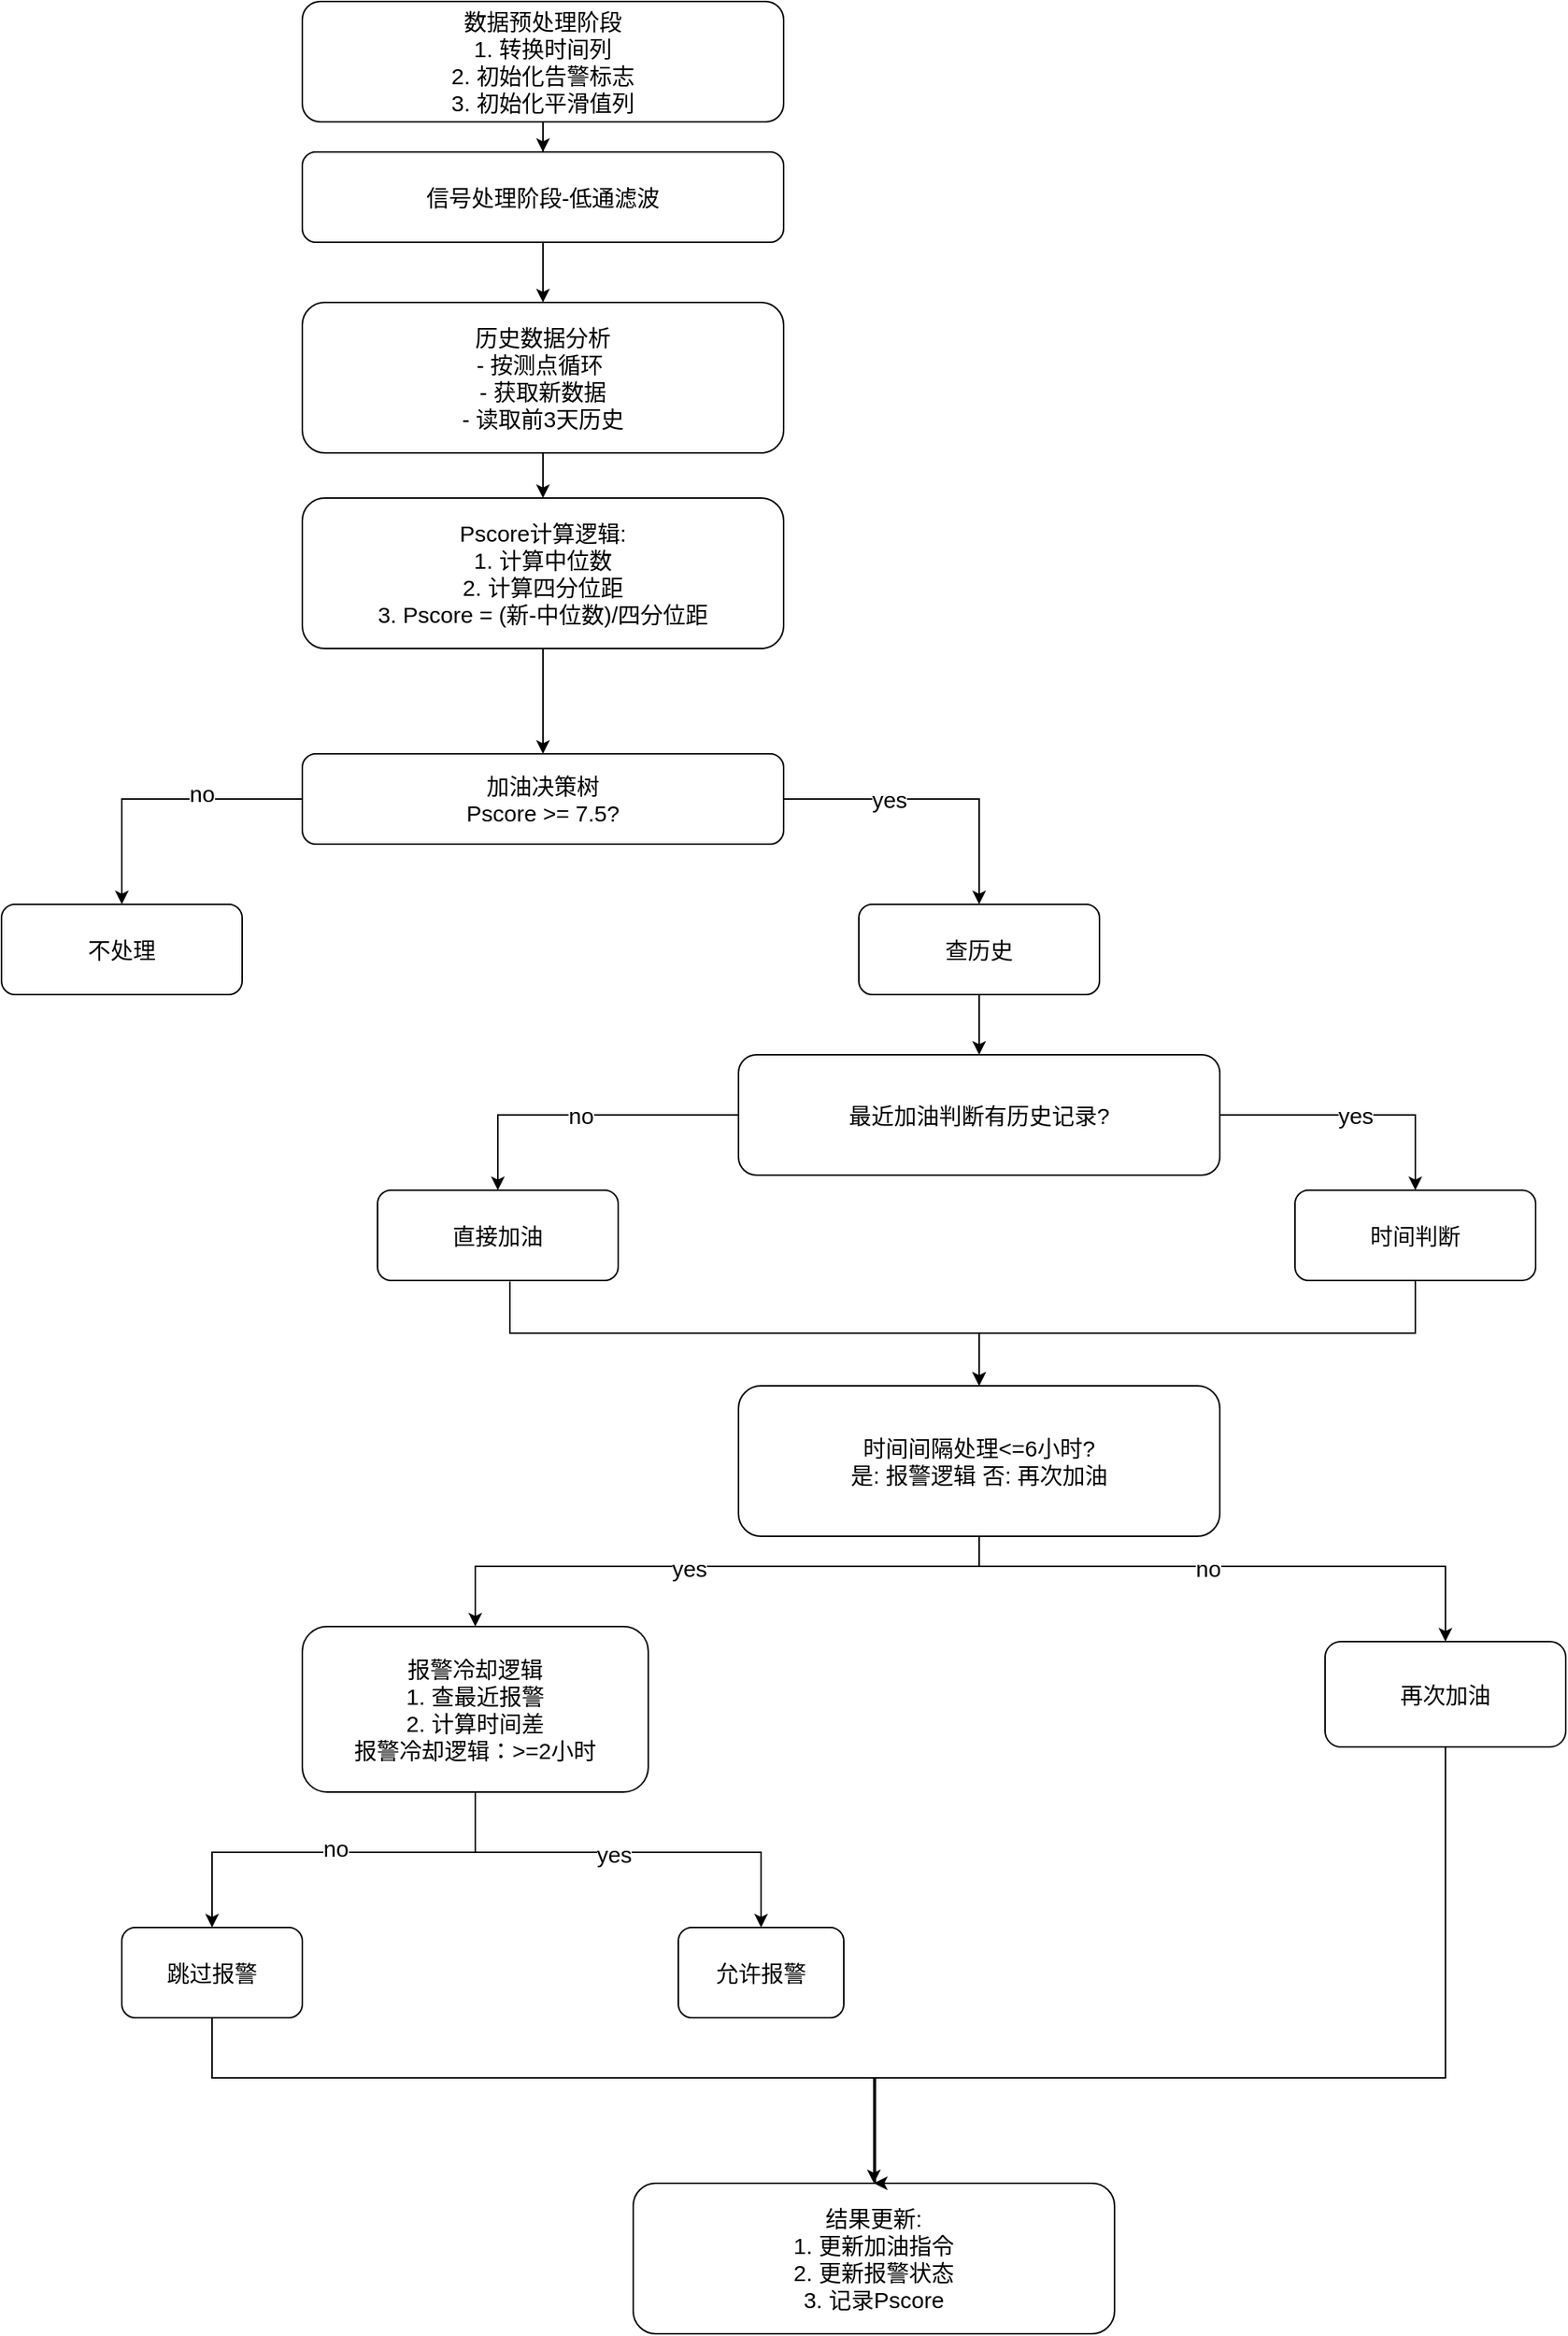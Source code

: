 <mxfile version="28.2.3">
  <diagram name="Pscore Workflow" id="0">
    <mxGraphModel dx="1546" dy="828" grid="1" gridSize="10" guides="1" tooltips="1" connect="1" arrows="1" fold="1" page="1" pageScale="1" pageWidth="827" pageHeight="1169" math="0" shadow="0">
      <root>
        <mxCell id="0" />
        <mxCell id="1" parent="0" />
        <mxCell id="b1" value="数据预处理阶段&lt;div&gt;1. 转换时间列&lt;/div&gt;&lt;div&gt;2. 初始化告警标志&lt;/div&gt;&lt;div&gt;3. 初始化平滑值列&lt;/div&gt;" style="rounded=1;whiteSpace=wrap;html=1;strokeColor=#000000;fillColor=#FFFFFF;fontSize=15;" parent="1" vertex="1">
          <mxGeometry x="260" y="20" width="320" height="80" as="geometry" />
        </mxCell>
        <mxCell id="b2" value="信号处理阶段-低通滤波" style="rounded=1;whiteSpace=wrap;html=1;strokeColor=#000000;fillColor=#FFFFFF;fontSize=15;" parent="1" vertex="1">
          <mxGeometry x="260" y="120" width="320" height="60" as="geometry" />
        </mxCell>
        <mxCell id="b3" value="历史数据分析&lt;div&gt;- 按测点循环&amp;nbsp;&lt;/div&gt;&lt;div&gt;- 获取新数据&lt;/div&gt;&lt;div&gt;- 读取前3天历史&lt;/div&gt;" style="rounded=1;whiteSpace=wrap;html=1;strokeColor=#000000;fillColor=#FFFFFF;fontSize=15;" parent="1" vertex="1">
          <mxGeometry x="260" y="220" width="320" height="100" as="geometry" />
        </mxCell>
        <mxCell id="b4" value="Pscore计算逻辑:&lt;div&gt;1. 计算中位数&lt;/div&gt;&lt;div&gt;2. 计算四分位距&lt;/div&gt;&lt;div&gt;3. Pscore = (新-中位数)/四分位距&lt;/div&gt;" style="rounded=1;whiteSpace=wrap;html=1;strokeColor=#000000;fillColor=#FFFFFF;fontSize=15;" parent="1" vertex="1">
          <mxGeometry x="260" y="350" width="320" height="100" as="geometry" />
        </mxCell>
        <mxCell id="b5" value="加油决策树&lt;div&gt;Pscore &amp;gt;= 7.5?&lt;/div&gt;" style="rounded=1;whiteSpace=wrap;html=1;strokeColor=#000000;fillColor=#FFFFFF;fontSize=15;" parent="1" vertex="1">
          <mxGeometry x="260" y="520" width="320" height="60" as="geometry" />
        </mxCell>
        <mxCell id="b6_no" value="不处理" style="rounded=1;whiteSpace=wrap;html=1;strokeColor=#000000;fillColor=#FFFFFF;fontSize=15;" parent="1" vertex="1">
          <mxGeometry x="60" y="620" width="160" height="60" as="geometry" />
        </mxCell>
        <mxCell id="b6_yes" value="查历史" style="rounded=1;whiteSpace=wrap;html=1;strokeColor=#000000;fillColor=#FFFFFF;fontSize=15;" parent="1" vertex="1">
          <mxGeometry x="630" y="620" width="160" height="60" as="geometry" />
        </mxCell>
        <mxCell id="b7" value="最近加油判断有历史记录?" style="rounded=1;whiteSpace=wrap;html=1;strokeColor=#000000;fillColor=#FFFFFF;fontSize=15;" parent="1" vertex="1">
          <mxGeometry x="550" y="720" width="320" height="80" as="geometry" />
        </mxCell>
        <mxCell id="b8_nohist" value="直接加油" style="rounded=1;whiteSpace=wrap;html=1;strokeColor=#000000;fillColor=#FFFFFF;fontSize=15;" parent="1" vertex="1">
          <mxGeometry x="310" y="810" width="160" height="60" as="geometry" />
        </mxCell>
        <mxCell id="b8_hist" value="时间判断" style="rounded=1;whiteSpace=wrap;html=1;strokeColor=#000000;fillColor=#FFFFFF;fontSize=15;" parent="1" vertex="1">
          <mxGeometry x="920" y="810" width="160" height="60" as="geometry" />
        </mxCell>
        <mxCell id="7HUMgEcsc-lBvq3mgnwt-6" style="edgeStyle=orthogonalEdgeStyle;rounded=0;orthogonalLoop=1;jettySize=auto;html=1;entryX=0.5;entryY=0;entryDx=0;entryDy=0;" parent="1" source="b9" target="7HUMgEcsc-lBvq3mgnwt-5" edge="1">
          <mxGeometry relative="1" as="geometry">
            <Array as="points">
              <mxPoint x="710" y="1060" />
              <mxPoint x="1020" y="1060" />
            </Array>
          </mxGeometry>
        </mxCell>
        <mxCell id="7HUMgEcsc-lBvq3mgnwt-18" value="no" style="edgeLabel;html=1;align=center;verticalAlign=middle;resizable=0;points=[];fontSize=15;" parent="7HUMgEcsc-lBvq3mgnwt-6" vertex="1" connectable="0">
          <mxGeometry x="-0.098" y="-1" relative="1" as="geometry">
            <mxPoint as="offset" />
          </mxGeometry>
        </mxCell>
        <mxCell id="b9" value="时间间隔处理&amp;lt;=6小时?&lt;div&gt;是: 报警逻辑   否: 再次加油&lt;/div&gt;" style="rounded=1;whiteSpace=wrap;html=1;strokeColor=#000000;fillColor=#FFFFFF;fontSize=15;" parent="1" vertex="1">
          <mxGeometry x="550" y="940" width="320" height="100" as="geometry" />
        </mxCell>
        <mxCell id="7HUMgEcsc-lBvq3mgnwt-10" style="edgeStyle=orthogonalEdgeStyle;rounded=0;orthogonalLoop=1;jettySize=auto;html=1;entryX=0.5;entryY=0;entryDx=0;entryDy=0;" parent="1" source="b10" target="7HUMgEcsc-lBvq3mgnwt-8" edge="1">
          <mxGeometry relative="1" as="geometry">
            <Array as="points">
              <mxPoint x="375" y="1250" />
              <mxPoint x="200" y="1250" />
            </Array>
          </mxGeometry>
        </mxCell>
        <mxCell id="7HUMgEcsc-lBvq3mgnwt-12" value="no" style="edgeLabel;html=1;align=center;verticalAlign=middle;resizable=0;points=[];fontSize=15;" parent="7HUMgEcsc-lBvq3mgnwt-10" vertex="1" connectable="0">
          <mxGeometry x="0.009" y="-3" relative="1" as="geometry">
            <mxPoint as="offset" />
          </mxGeometry>
        </mxCell>
        <mxCell id="7HUMgEcsc-lBvq3mgnwt-11" style="edgeStyle=orthogonalEdgeStyle;rounded=0;orthogonalLoop=1;jettySize=auto;html=1;entryX=0.5;entryY=0;entryDx=0;entryDy=0;" parent="1" source="b10" target="7HUMgEcsc-lBvq3mgnwt-9" edge="1">
          <mxGeometry relative="1" as="geometry">
            <Array as="points">
              <mxPoint x="375" y="1250" />
              <mxPoint x="565" y="1250" />
            </Array>
          </mxGeometry>
        </mxCell>
        <mxCell id="7HUMgEcsc-lBvq3mgnwt-13" value="yes" style="edgeLabel;html=1;align=center;verticalAlign=middle;resizable=0;points=[];fontSize=15;" parent="7HUMgEcsc-lBvq3mgnwt-11" vertex="1" connectable="0">
          <mxGeometry x="-0.059" y="-1" relative="1" as="geometry">
            <mxPoint as="offset" />
          </mxGeometry>
        </mxCell>
        <mxCell id="b10" value="报警冷却逻辑&lt;div&gt;1. 查最近报警&lt;/div&gt;&lt;div&gt;2. 计算时间差&lt;/div&gt;&lt;div&gt;报警冷却逻辑：&lt;span style=&quot;background-color: transparent; color: light-dark(rgb(0, 0, 0), rgb(255, 255, 255));&quot;&gt;&amp;gt;=2小时&lt;/span&gt;&lt;/div&gt;" style="rounded=1;whiteSpace=wrap;html=1;strokeColor=#000000;fillColor=#FFFFFF;fontSize=15;" parent="1" vertex="1">
          <mxGeometry x="260" y="1100" width="230" height="110" as="geometry" />
        </mxCell>
        <mxCell id="b11" value="结果更新:&lt;div&gt;1. 更新加油指令&lt;div&gt;2. 更新报警状态&lt;/div&gt;&lt;div&gt;3. 记录Pscore&lt;/div&gt;&lt;/div&gt;" style="rounded=1;whiteSpace=wrap;html=1;strokeColor=#000000;fillColor=#FFFFFF;fontSize=15;" parent="1" vertex="1">
          <mxGeometry x="480" y="1470" width="320" height="100" as="geometry" />
        </mxCell>
        <mxCell id="e1" style="edgeStyle=orthogonalEdgeStyle;rounded=0;orthogonalLoop=1;jettySize=auto;html=1;fontSize=15;" parent="1" source="b1" target="b2" edge="1">
          <mxGeometry relative="1" as="geometry" />
        </mxCell>
        <mxCell id="e2" style="edgeStyle=orthogonalEdgeStyle;rounded=0;orthogonalLoop=1;jettySize=auto;html=1;fontSize=15;" parent="1" source="b2" target="b3" edge="1">
          <mxGeometry relative="1" as="geometry" />
        </mxCell>
        <mxCell id="e3" style="edgeStyle=orthogonalEdgeStyle;rounded=0;orthogonalLoop=1;jettySize=auto;html=1;fontSize=15;" parent="1" source="b3" target="b4" edge="1">
          <mxGeometry relative="1" as="geometry" />
        </mxCell>
        <mxCell id="e4" style="edgeStyle=orthogonalEdgeStyle;rounded=0;orthogonalLoop=1;jettySize=auto;html=1;fontSize=15;" parent="1" source="b4" target="b5" edge="1">
          <mxGeometry relative="1" as="geometry" />
        </mxCell>
        <mxCell id="e5" style="edgeStyle=orthogonalEdgeStyle;rounded=0;orthogonalLoop=1;jettySize=auto;html=1;fontSize=15;" parent="1" source="b5" target="b6_no" edge="1">
          <mxGeometry relative="1" as="geometry" />
        </mxCell>
        <mxCell id="7HUMgEcsc-lBvq3mgnwt-1" value="no" style="edgeLabel;html=1;align=center;verticalAlign=middle;resizable=0;points=[];fontSize=15;" parent="e5" vertex="1" connectable="0">
          <mxGeometry x="-0.288" y="-4" relative="1" as="geometry">
            <mxPoint as="offset" />
          </mxGeometry>
        </mxCell>
        <mxCell id="e6" value="yes" style="edgeStyle=orthogonalEdgeStyle;rounded=0;orthogonalLoop=1;jettySize=auto;html=1;exitX=1;exitY=0.5;exitDx=0;exitDy=0;fontSize=15;" parent="1" source="b5" target="b6_yes" edge="1">
          <mxGeometry x="-0.3" relative="1" as="geometry">
            <mxPoint as="offset" />
          </mxGeometry>
        </mxCell>
        <mxCell id="e7" style="edgeStyle=orthogonalEdgeStyle;rounded=0;orthogonalLoop=1;jettySize=auto;html=1;fontSize=15;" parent="1" source="b6_yes" target="b7" edge="1">
          <mxGeometry relative="1" as="geometry" />
        </mxCell>
        <mxCell id="e8" value="&lt;font&gt;no&lt;/font&gt;" style="edgeStyle=orthogonalEdgeStyle;rounded=0;orthogonalLoop=1;jettySize=auto;html=1;fontSize=15;" parent="1" source="b7" target="b8_nohist" edge="1">
          <mxGeometry relative="1" as="geometry">
            <mxPoint as="offset" />
          </mxGeometry>
        </mxCell>
        <mxCell id="e9" value="&lt;font&gt;yes&lt;/font&gt;" style="edgeStyle=orthogonalEdgeStyle;rounded=0;orthogonalLoop=1;jettySize=auto;html=1;fontSize=15;" parent="1" source="b7" target="b8_hist" edge="1">
          <mxGeometry relative="1" as="geometry" />
        </mxCell>
        <mxCell id="e10" style="edgeStyle=orthogonalEdgeStyle;rounded=0;orthogonalLoop=1;jettySize=auto;html=1;exitX=0.5;exitY=1;exitDx=0;exitDy=0;fontSize=15;" parent="1" source="b8_hist" target="b9" edge="1">
          <mxGeometry relative="1" as="geometry" />
        </mxCell>
        <mxCell id="e11" style="edgeStyle=orthogonalEdgeStyle;rounded=0;orthogonalLoop=1;jettySize=auto;html=1;exitX=0.55;exitY=1.013;exitDx=0;exitDy=0;exitPerimeter=0;fontSize=15;" parent="1" source="b8_nohist" target="b9" edge="1">
          <mxGeometry relative="1" as="geometry" />
        </mxCell>
        <mxCell id="e12" style="edgeStyle=orthogonalEdgeStyle;rounded=0;orthogonalLoop=1;jettySize=auto;html=1;fontSize=15;" parent="1" source="b9" target="b10" edge="1">
          <mxGeometry relative="1" as="geometry">
            <Array as="points">
              <mxPoint x="710" y="1060" />
              <mxPoint x="375" y="1060" />
            </Array>
          </mxGeometry>
        </mxCell>
        <mxCell id="7HUMgEcsc-lBvq3mgnwt-17" value="yes" style="edgeLabel;html=1;align=center;verticalAlign=middle;resizable=0;points=[];fontSize=15;" parent="e12" vertex="1" connectable="0">
          <mxGeometry x="0.082" y="1" relative="1" as="geometry">
            <mxPoint as="offset" />
          </mxGeometry>
        </mxCell>
        <mxCell id="Kg48YhDfGZuvcSebHR0R-2" style="edgeStyle=orthogonalEdgeStyle;rounded=0;orthogonalLoop=1;jettySize=auto;html=1;entryX=0.5;entryY=0;entryDx=0;entryDy=0;" edge="1" parent="1" source="7HUMgEcsc-lBvq3mgnwt-5" target="b11">
          <mxGeometry relative="1" as="geometry">
            <Array as="points">
              <mxPoint x="1020" y="1400" />
              <mxPoint x="640" y="1400" />
            </Array>
          </mxGeometry>
        </mxCell>
        <mxCell id="7HUMgEcsc-lBvq3mgnwt-5" value="再次加油" style="rounded=1;whiteSpace=wrap;html=1;strokeColor=#000000;fillColor=#FFFFFF;fontSize=15;" parent="1" vertex="1">
          <mxGeometry x="940" y="1110" width="160" height="70" as="geometry" />
        </mxCell>
        <mxCell id="Kg48YhDfGZuvcSebHR0R-3" style="edgeStyle=orthogonalEdgeStyle;rounded=0;orthogonalLoop=1;jettySize=auto;html=1;" edge="1" parent="1" source="7HUMgEcsc-lBvq3mgnwt-8">
          <mxGeometry relative="1" as="geometry">
            <mxPoint x="640" y="1470" as="targetPoint" />
            <Array as="points">
              <mxPoint x="200" y="1400" />
              <mxPoint x="641" y="1400" />
            </Array>
          </mxGeometry>
        </mxCell>
        <mxCell id="7HUMgEcsc-lBvq3mgnwt-8" value="跳过报警" style="rounded=1;whiteSpace=wrap;html=1;strokeColor=#000000;fillColor=#FFFFFF;fontSize=15;" parent="1" vertex="1">
          <mxGeometry x="140" y="1300" width="120" height="60" as="geometry" />
        </mxCell>
        <mxCell id="7HUMgEcsc-lBvq3mgnwt-9" value="允许报警" style="rounded=1;whiteSpace=wrap;html=1;strokeColor=#000000;fillColor=#FFFFFF;fontSize=15;" parent="1" vertex="1">
          <mxGeometry x="510" y="1300" width="110" height="60" as="geometry" />
        </mxCell>
      </root>
    </mxGraphModel>
  </diagram>
</mxfile>
